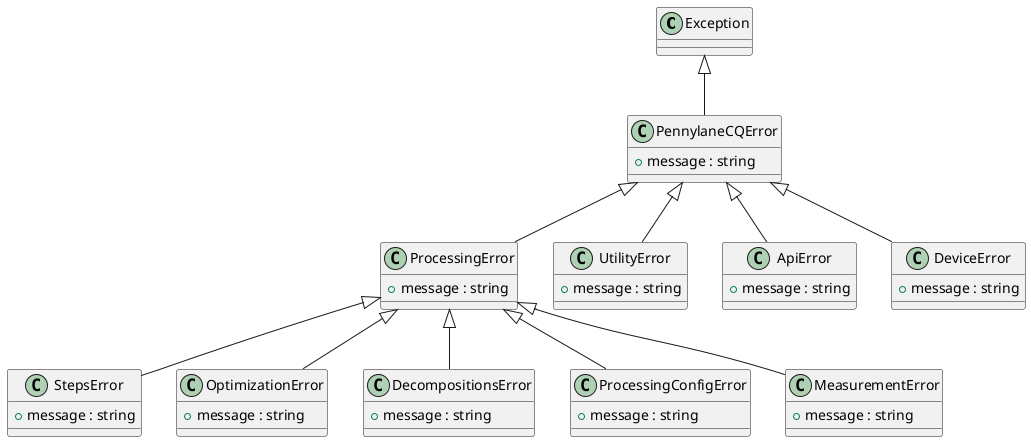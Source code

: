 @startuml

class Exception{}
class PennylaneCQError
{
+ message : string
}
class StepsError
{
+message : string
}
class OptimizationError
{
+message : string
}
class DecompositionsError
{
+message : string
}
class ProcessingConfigError
{
+message : string
}
class ProcessingError
{
+message : string
}
class UtilityError
{
+message : string
}
class ApiError
{
    +message : string
}
class DeviceError
{
    +message : string
}
class MeasurementError
{
    +message : string
}
Exception <|-- PennylaneCQError
PennylaneCQError <|-- DeviceError
PennylaneCQError <|-- UtilityError
PennylaneCQError <|-- ProcessingError 
ProcessingError <|-- StepsError
ProcessingError <|-- MeasurementError
ProcessingError <|-- OptimizationError
ProcessingError <|-- DecompositionsError
ProcessingError <|-- ProcessingConfigError
PennylaneCQError <|-- ApiError
@enduml
